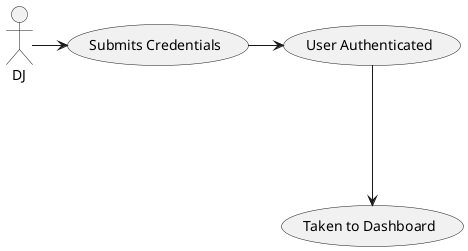 @startuml
:DJ: as DJ
(Submits Credentials) as SC
(User Authenticated) as UA
(Taken to Dashboard) as DASH

DJ -> SC

SC -> UA

UA ---> DASH

@enduml